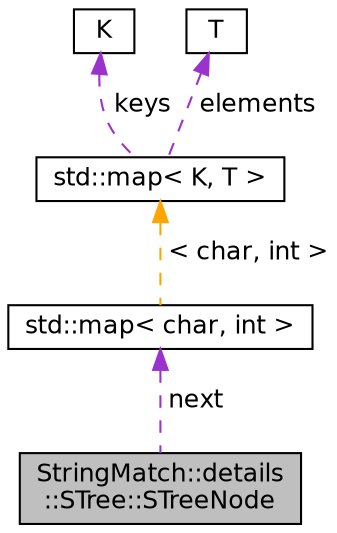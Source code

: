 digraph "StringMatch::details::STree::STreeNode"
{
 // INTERACTIVE_SVG=YES
 // LATEX_PDF_SIZE
  edge [fontname="Helvetica",fontsize="12",labelfontname="Helvetica",labelfontsize="12"];
  node [fontname="Helvetica",fontsize="12",shape=record];
  Node1 [label="StringMatch::details\l::STree::STreeNode",height=0.2,width=0.4,color="black", fillcolor="grey75", style="filled", fontcolor="black",tooltip=" "];
  Node2 -> Node1 [dir="back",color="darkorchid3",fontsize="12",style="dashed",label=" next" ,fontname="Helvetica"];
  Node2 [label="std::map\< char, int \>",height=0.2,width=0.4,color="black", fillcolor="white", style="filled",tooltip=" "];
  Node3 -> Node2 [dir="back",color="orange",fontsize="12",style="dashed",label=" \< char, int \>" ,fontname="Helvetica"];
  Node3 [label="std::map\< K, T \>",height=0.2,width=0.4,color="black", fillcolor="white", style="filled",tooltip=" "];
  Node4 -> Node3 [dir="back",color="darkorchid3",fontsize="12",style="dashed",label=" keys" ,fontname="Helvetica"];
  Node4 [label="K",height=0.2,width=0.4,color="black", fillcolor="white", style="filled",tooltip=" "];
  Node5 -> Node3 [dir="back",color="darkorchid3",fontsize="12",style="dashed",label=" elements" ,fontname="Helvetica"];
  Node5 [label="T",height=0.2,width=0.4,color="black", fillcolor="white", style="filled",tooltip=" "];
}
